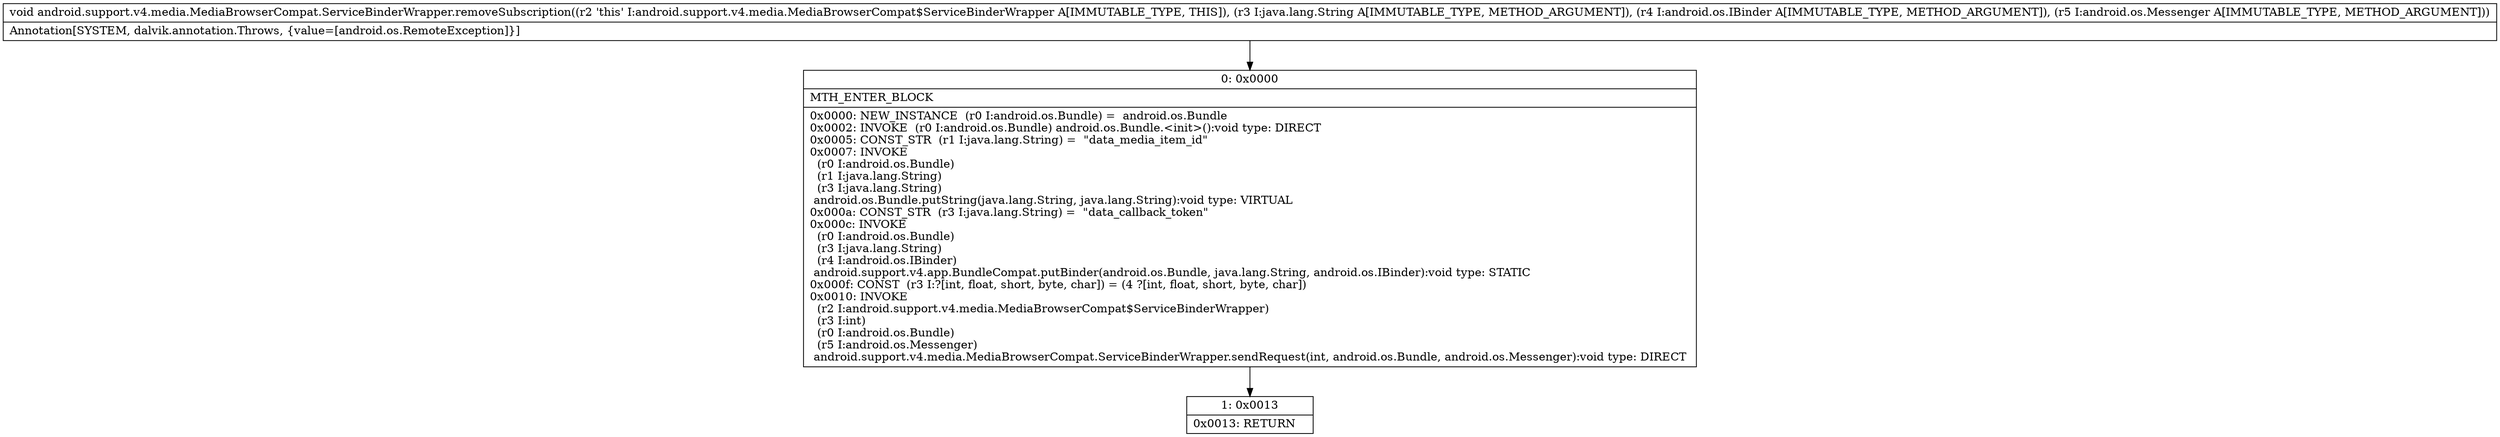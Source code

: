 digraph "CFG forandroid.support.v4.media.MediaBrowserCompat.ServiceBinderWrapper.removeSubscription(Ljava\/lang\/String;Landroid\/os\/IBinder;Landroid\/os\/Messenger;)V" {
Node_0 [shape=record,label="{0\:\ 0x0000|MTH_ENTER_BLOCK\l|0x0000: NEW_INSTANCE  (r0 I:android.os.Bundle) =  android.os.Bundle \l0x0002: INVOKE  (r0 I:android.os.Bundle) android.os.Bundle.\<init\>():void type: DIRECT \l0x0005: CONST_STR  (r1 I:java.lang.String) =  \"data_media_item_id\" \l0x0007: INVOKE  \l  (r0 I:android.os.Bundle)\l  (r1 I:java.lang.String)\l  (r3 I:java.lang.String)\l android.os.Bundle.putString(java.lang.String, java.lang.String):void type: VIRTUAL \l0x000a: CONST_STR  (r3 I:java.lang.String) =  \"data_callback_token\" \l0x000c: INVOKE  \l  (r0 I:android.os.Bundle)\l  (r3 I:java.lang.String)\l  (r4 I:android.os.IBinder)\l android.support.v4.app.BundleCompat.putBinder(android.os.Bundle, java.lang.String, android.os.IBinder):void type: STATIC \l0x000f: CONST  (r3 I:?[int, float, short, byte, char]) = (4 ?[int, float, short, byte, char]) \l0x0010: INVOKE  \l  (r2 I:android.support.v4.media.MediaBrowserCompat$ServiceBinderWrapper)\l  (r3 I:int)\l  (r0 I:android.os.Bundle)\l  (r5 I:android.os.Messenger)\l android.support.v4.media.MediaBrowserCompat.ServiceBinderWrapper.sendRequest(int, android.os.Bundle, android.os.Messenger):void type: DIRECT \l}"];
Node_1 [shape=record,label="{1\:\ 0x0013|0x0013: RETURN   \l}"];
MethodNode[shape=record,label="{void android.support.v4.media.MediaBrowserCompat.ServiceBinderWrapper.removeSubscription((r2 'this' I:android.support.v4.media.MediaBrowserCompat$ServiceBinderWrapper A[IMMUTABLE_TYPE, THIS]), (r3 I:java.lang.String A[IMMUTABLE_TYPE, METHOD_ARGUMENT]), (r4 I:android.os.IBinder A[IMMUTABLE_TYPE, METHOD_ARGUMENT]), (r5 I:android.os.Messenger A[IMMUTABLE_TYPE, METHOD_ARGUMENT]))  | Annotation[SYSTEM, dalvik.annotation.Throws, \{value=[android.os.RemoteException]\}]\l}"];
MethodNode -> Node_0;
Node_0 -> Node_1;
}

